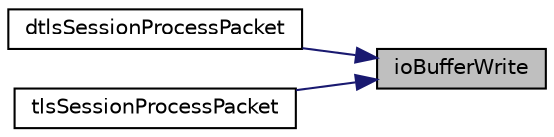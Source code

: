 digraph "ioBufferWrite"
{
 // LATEX_PDF_SIZE
  edge [fontname="Helvetica",fontsize="10",labelfontname="Helvetica",labelfontsize="10"];
  node [fontname="Helvetica",fontsize="10",shape=record];
  rankdir="RL";
  Node1 [label="ioBufferWrite",height=0.2,width=0.4,color="black", fillcolor="grey75", style="filled", fontcolor="black",tooltip=" "];
  Node1 -> Node2 [dir="back",color="midnightblue",fontsize="10",style="solid",fontname="Helvetica"];
  Node2 [label="dtlsSessionProcessPacket",height=0.2,width=0.4,color="black", fillcolor="white", style="filled",URL="$Dtls__mbedtls_8c.html#a929cb0f439a6b6353f741b841d095da3",tooltip=" "];
  Node1 -> Node3 [dir="back",color="midnightblue",fontsize="10",style="solid",fontname="Helvetica"];
  Node3 [label="tlsSessionProcessPacket",height=0.2,width=0.4,color="black", fillcolor="white", style="filled",URL="$Tls__mbedtls_8c.html#a0e12aa367800be684668c31b7af5d01b",tooltip=" "];
}
